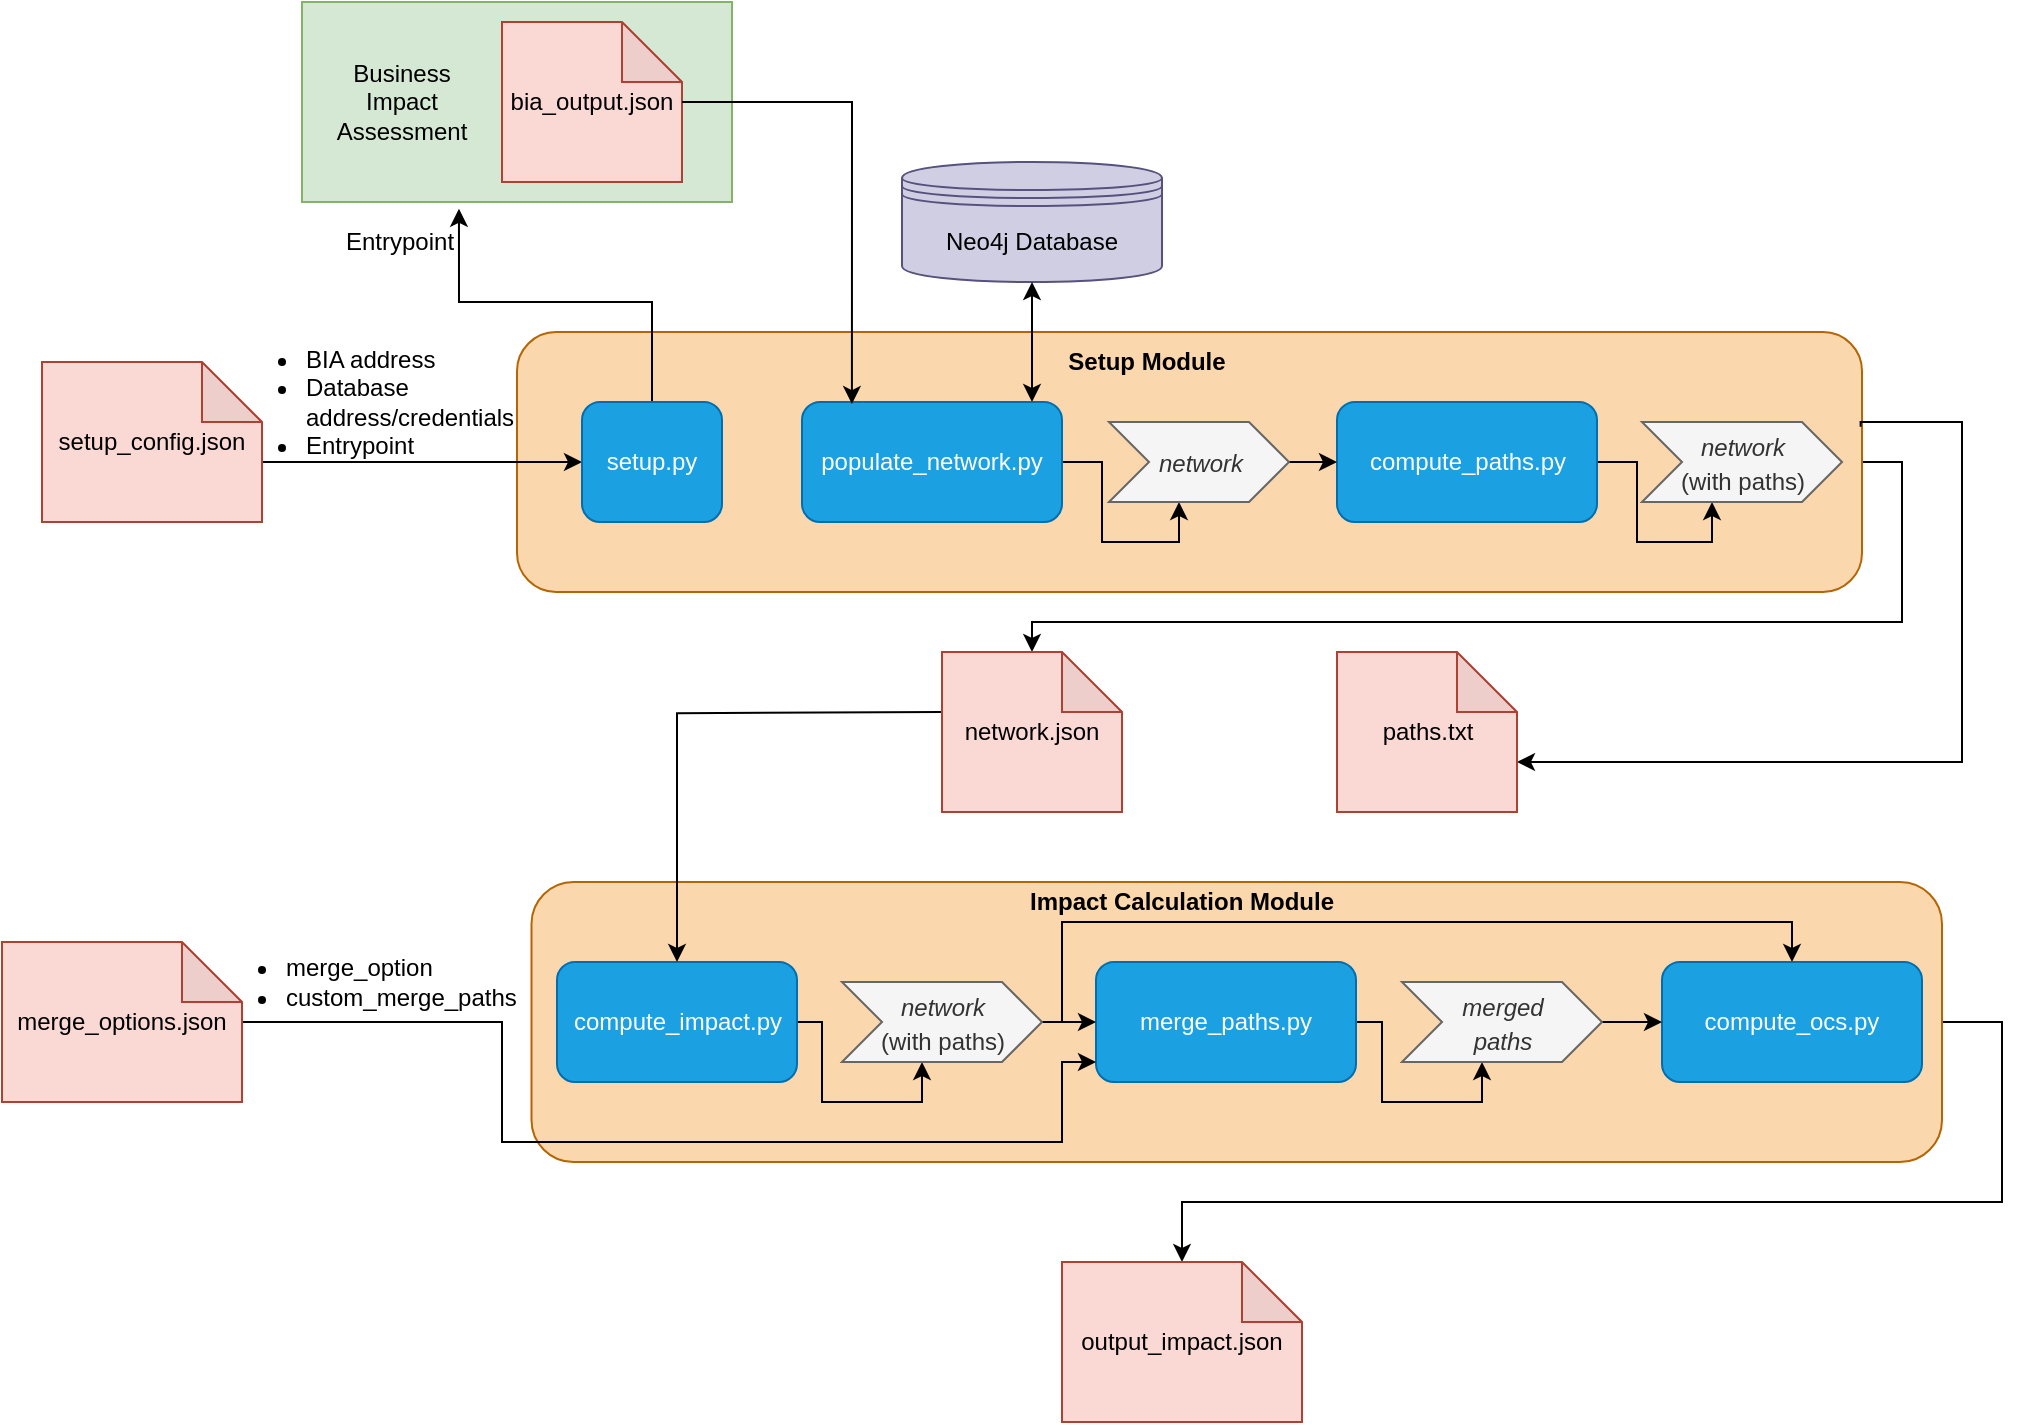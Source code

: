 <mxfile version="14.5.1" type="device"><diagram id="z6jWG4KKsVKpJ1sSrCKl" name="Página-1"><mxGraphModel dx="1848" dy="1769" grid="1" gridSize="10" guides="1" tooltips="1" connect="1" arrows="1" fold="1" page="1" pageScale="1" pageWidth="827" pageHeight="1169" math="0" shadow="0"><root><mxCell id="0"/><mxCell id="1" parent="0"/><mxCell id="iRYk4ycpcRfjOSmHXMLu-43" style="edgeStyle=orthogonalEdgeStyle;rounded=0;orthogonalLoop=1;jettySize=auto;html=1;entryX=0.5;entryY=0;entryDx=0;entryDy=0;exitX=1;exitY=0.5;exitDx=0;exitDy=0;entryPerimeter=0;" parent="1" source="iRYk4ycpcRfjOSmHXMLu-1" target="qWNifF2GJs52DtooZ2wC-32" edge="1"><mxGeometry relative="1" as="geometry"><Array as="points"><mxPoint x="810" y="220"/><mxPoint x="810" y="300"/><mxPoint x="375" y="300"/></Array><mxPoint x="390" y="330" as="targetPoint"/></mxGeometry></mxCell><mxCell id="iRYk4ycpcRfjOSmHXMLu-1" value="" style="rounded=1;whiteSpace=wrap;html=1;fillColor=#fad7ac;strokeColor=#b46504;" parent="1" vertex="1"><mxGeometry x="117.5" y="155" width="672.5" height="130" as="geometry"/></mxCell><mxCell id="qWNifF2GJs52DtooZ2wC-28" style="edgeStyle=orthogonalEdgeStyle;rounded=0;orthogonalLoop=1;jettySize=auto;html=1;entryX=0;entryY=0;entryDx=35;entryDy=40;entryPerimeter=0;" edge="1" parent="1" source="iRYk4ycpcRfjOSmHXMLu-3" target="qWNifF2GJs52DtooZ2wC-25"><mxGeometry relative="1" as="geometry"/></mxCell><mxCell id="iRYk4ycpcRfjOSmHXMLu-3" value="populate_network.py" style="rounded=1;whiteSpace=wrap;html=1;fillColor=#1ba1e2;strokeColor=#006EAF;fontColor=#ffffff;" parent="1" vertex="1"><mxGeometry x="260" y="190" width="130" height="60" as="geometry"/></mxCell><mxCell id="qWNifF2GJs52DtooZ2wC-31" style="edgeStyle=orthogonalEdgeStyle;rounded=0;orthogonalLoop=1;jettySize=auto;html=1;entryX=0;entryY=0;entryDx=35;entryDy=40;entryPerimeter=0;" edge="1" parent="1" source="iRYk4ycpcRfjOSmHXMLu-4" target="qWNifF2GJs52DtooZ2wC-30"><mxGeometry relative="1" as="geometry"/></mxCell><mxCell id="iRYk4ycpcRfjOSmHXMLu-4" value="compute_paths.py" style="rounded=1;whiteSpace=wrap;html=1;fillColor=#1ba1e2;strokeColor=#006EAF;fontColor=#ffffff;" parent="1" vertex="1"><mxGeometry x="527.5" y="190" width="130" height="60" as="geometry"/></mxCell><mxCell id="qWNifF2GJs52DtooZ2wC-6" style="edgeStyle=orthogonalEdgeStyle;rounded=0;orthogonalLoop=1;jettySize=auto;html=1;exitX=1.002;exitY=0.559;exitDx=0;exitDy=0;exitPerimeter=0;" edge="1" parent="1" source="qWNifF2GJs52DtooZ2wC-26" target="qWNifF2GJs52DtooZ2wC-2"><mxGeometry relative="1" as="geometry"><mxPoint x="30" y="220" as="sourcePoint"/><Array as="points"><mxPoint x="-30" y="220"/></Array></mxGeometry></mxCell><mxCell id="iRYk4ycpcRfjOSmHXMLu-8" value="" style="rounded=0;whiteSpace=wrap;html=1;fillColor=#d5e8d4;strokeColor=#82b366;" parent="1" vertex="1"><mxGeometry x="10" y="-10" width="215" height="100" as="geometry"/></mxCell><mxCell id="iRYk4ycpcRfjOSmHXMLu-11" value="Entrypoint" style="text;html=1;strokeColor=none;fillColor=none;align=left;verticalAlign=middle;whiteSpace=wrap;rounded=0;rotation=0;" parent="1" vertex="1"><mxGeometry x="30" y="100" width="50" height="20" as="geometry"/></mxCell><mxCell id="iRYk4ycpcRfjOSmHXMLu-65" style="edgeStyle=orthogonalEdgeStyle;rounded=0;orthogonalLoop=1;jettySize=auto;html=1;exitX=1;exitY=0.5;exitDx=0;exitDy=0;" parent="1" source="iRYk4ycpcRfjOSmHXMLu-46" edge="1"><mxGeometry relative="1" as="geometry"><Array as="points"><mxPoint x="860" y="500"/><mxPoint x="860" y="590"/><mxPoint x="450" y="590"/></Array><mxPoint x="450" y="620" as="targetPoint"/></mxGeometry></mxCell><mxCell id="iRYk4ycpcRfjOSmHXMLu-46" value="" style="rounded=1;whiteSpace=wrap;html=1;fillColor=#fad7ac;strokeColor=#b46504;" parent="1" vertex="1"><mxGeometry x="124.75" y="430" width="705.25" height="140" as="geometry"/></mxCell><mxCell id="qWNifF2GJs52DtooZ2wC-58" value="" style="edgeStyle=orthogonalEdgeStyle;rounded=0;orthogonalLoop=1;jettySize=auto;html=1;entryX=0;entryY=0;entryDx=40;entryDy=40;entryPerimeter=0;" edge="1" parent="1" source="iRYk4ycpcRfjOSmHXMLu-49" target="qWNifF2GJs52DtooZ2wC-56"><mxGeometry relative="1" as="geometry"><Array as="points"><mxPoint x="550" y="500"/><mxPoint x="550" y="540"/><mxPoint x="600" y="540"/></Array></mxGeometry></mxCell><mxCell id="iRYk4ycpcRfjOSmHXMLu-49" value="merge_paths.py" style="rounded=1;whiteSpace=wrap;html=1;fillColor=#1ba1e2;strokeColor=#006EAF;fontColor=#ffffff;" parent="1" vertex="1"><mxGeometry x="407" y="470" width="130" height="60" as="geometry"/></mxCell><mxCell id="iRYk4ycpcRfjOSmHXMLu-50" value="compute_ocs.py" style="rounded=1;whiteSpace=wrap;html=1;fillColor=#1ba1e2;strokeColor=#006EAF;fontColor=#ffffff;" parent="1" vertex="1"><mxGeometry x="690" y="470" width="130" height="60" as="geometry"/></mxCell><mxCell id="iRYk4ycpcRfjOSmHXMLu-63" style="edgeStyle=orthogonalEdgeStyle;rounded=0;orthogonalLoop=1;jettySize=auto;html=1;exitX=0.5;exitY=1;exitDx=0;exitDy=0;" parent="1" edge="1"><mxGeometry relative="1" as="geometry"><mxPoint x="302.5" y="510" as="sourcePoint"/><mxPoint x="302.5" y="510" as="targetPoint"/></mxGeometry></mxCell><mxCell id="qWNifF2GJs52DtooZ2wC-43" style="edgeStyle=orthogonalEdgeStyle;rounded=0;orthogonalLoop=1;jettySize=auto;html=1;entryX=0.365;entryY=1.034;entryDx=0;entryDy=0;entryPerimeter=0;" edge="1" parent="1" source="qWNifF2GJs52DtooZ2wC-2" target="iRYk4ycpcRfjOSmHXMLu-8"><mxGeometry relative="1" as="geometry"/></mxCell><mxCell id="qWNifF2GJs52DtooZ2wC-2" value="setup.py" style="rounded=1;whiteSpace=wrap;html=1;fillColor=#1ba1e2;strokeColor=#006EAF;fontColor=#ffffff;" vertex="1" parent="1"><mxGeometry x="150" y="190" width="70" height="60" as="geometry"/></mxCell><mxCell id="qWNifF2GJs52DtooZ2wC-7" value="&lt;b&gt;Setup Module&lt;/b&gt;" style="text;html=1;strokeColor=none;fillColor=none;align=center;verticalAlign=middle;whiteSpace=wrap;rounded=0;" vertex="1" parent="1"><mxGeometry x="380" y="160" width="105" height="20" as="geometry"/></mxCell><mxCell id="qWNifF2GJs52DtooZ2wC-11" value="" style="edgeStyle=orthogonalEdgeStyle;rounded=0;orthogonalLoop=1;jettySize=auto;html=1;entryX=0;entryY=0;entryDx=40;entryDy=40;entryPerimeter=0;" edge="1" parent="1" source="qWNifF2GJs52DtooZ2wC-9" target="qWNifF2GJs52DtooZ2wC-51"><mxGeometry relative="1" as="geometry"><mxPoint x="277.5" y="500.059" as="targetPoint"/><Array as="points"><mxPoint x="270" y="500"/><mxPoint x="270" y="540"/><mxPoint x="320" y="540"/></Array></mxGeometry></mxCell><mxCell id="qWNifF2GJs52DtooZ2wC-9" value="compute_impact.py" style="rounded=1;whiteSpace=wrap;html=1;fillColor=#1ba1e2;strokeColor=#006EAF;fontColor=#ffffff;" vertex="1" parent="1"><mxGeometry x="137.5" y="470" width="120" height="60" as="geometry"/></mxCell><mxCell id="qWNifF2GJs52DtooZ2wC-10" style="edgeStyle=orthogonalEdgeStyle;rounded=0;orthogonalLoop=1;jettySize=auto;html=1;" edge="1" parent="1" target="qWNifF2GJs52DtooZ2wC-9"><mxGeometry relative="1" as="geometry"><mxPoint x="330" y="345.059" as="sourcePoint"/></mxGeometry></mxCell><mxCell id="qWNifF2GJs52DtooZ2wC-12" value="&lt;b&gt;Impact Calculation Module&lt;/b&gt;" style="text;html=1;strokeColor=none;fillColor=none;align=center;verticalAlign=middle;whiteSpace=wrap;rounded=0;" vertex="1" parent="1"><mxGeometry x="363" y="430" width="174" height="20" as="geometry"/></mxCell><mxCell id="qWNifF2GJs52DtooZ2wC-15" value="&lt;span&gt;Neo4j Database&lt;/span&gt;" style="shape=datastore;whiteSpace=wrap;html=1;fillColor=#d0cee2;strokeColor=#56517e;" vertex="1" parent="1"><mxGeometry x="310" y="70" width="130" height="60" as="geometry"/></mxCell><mxCell id="qWNifF2GJs52DtooZ2wC-16" value="" style="endArrow=classic;startArrow=classic;html=1;entryX=0.5;entryY=1;entryDx=0;entryDy=0;" edge="1" parent="1" target="qWNifF2GJs52DtooZ2wC-15"><mxGeometry width="50" height="50" relative="1" as="geometry"><mxPoint x="375" y="190" as="sourcePoint"/><mxPoint x="371" y="130" as="targetPoint"/></mxGeometry></mxCell><mxCell id="qWNifF2GJs52DtooZ2wC-23" value="&lt;ul&gt;&lt;li&gt;&lt;span&gt;BIA address&lt;/span&gt;&lt;/li&gt;&lt;li&gt;&lt;span&gt;Database address/credentials&lt;/span&gt;&lt;/li&gt;&lt;li&gt;&lt;span&gt;Entrypoint&lt;/span&gt;&lt;/li&gt;&lt;/ul&gt;" style="text;html=1;strokeColor=none;fillColor=none;align=left;verticalAlign=middle;whiteSpace=wrap;rounded=0;" vertex="1" parent="1"><mxGeometry x="-30" y="170" width="132.5" height="40" as="geometry"/></mxCell><mxCell id="qWNifF2GJs52DtooZ2wC-46" value="" style="edgeStyle=orthogonalEdgeStyle;rounded=0;orthogonalLoop=1;jettySize=auto;html=1;" edge="1" parent="1" source="qWNifF2GJs52DtooZ2wC-25" target="iRYk4ycpcRfjOSmHXMLu-4"><mxGeometry relative="1" as="geometry"/></mxCell><mxCell id="qWNifF2GJs52DtooZ2wC-25" value="&lt;i style=&quot;font-size: 12px&quot;&gt;network&lt;/i&gt;" style="html=1;shape=mxgraph.infographic.ribbonSimple;notch1=20;notch2=20;align=center;verticalAlign=middle;fontSize=14;fontStyle=0;fillColor=#f5f5f5;strokeColor=#666666;fontColor=#333333;" vertex="1" parent="1"><mxGeometry x="413.5" y="200" width="90" height="40" as="geometry"/></mxCell><mxCell id="qWNifF2GJs52DtooZ2wC-26" value="&lt;span&gt;setup_config.json&lt;/span&gt;" style="shape=note;whiteSpace=wrap;html=1;backgroundOutline=1;darkOpacity=0.05;fillColor=#fad9d5;strokeColor=#ae4132;" vertex="1" parent="1"><mxGeometry x="-120" y="170" width="110" height="80" as="geometry"/></mxCell><mxCell id="qWNifF2GJs52DtooZ2wC-37" style="edgeStyle=orthogonalEdgeStyle;rounded=0;orthogonalLoop=1;jettySize=auto;html=1;entryX=0;entryY=0;entryDx=90;entryDy=55;entryPerimeter=0;exitX=0.999;exitY=0.364;exitDx=0;exitDy=0;exitPerimeter=0;" edge="1" parent="1" source="iRYk4ycpcRfjOSmHXMLu-1" target="qWNifF2GJs52DtooZ2wC-34"><mxGeometry relative="1" as="geometry"><Array as="points"><mxPoint x="789" y="200"/><mxPoint x="840" y="200"/><mxPoint x="840" y="370"/></Array></mxGeometry></mxCell><mxCell id="qWNifF2GJs52DtooZ2wC-30" value="&lt;span style=&quot;font-size: 12px&quot;&gt;&lt;i&gt;network &lt;/i&gt;&lt;br&gt;(with paths)&lt;/span&gt;" style="html=1;shape=mxgraph.infographic.ribbonSimple;notch1=20;notch2=20;align=center;verticalAlign=middle;fontSize=14;fontStyle=0;fillColor=#f5f5f5;strokeColor=#666666;fontColor=#333333;" vertex="1" parent="1"><mxGeometry x="680" y="200" width="100" height="40" as="geometry"/></mxCell><mxCell id="qWNifF2GJs52DtooZ2wC-32" value="network.json" style="shape=note;whiteSpace=wrap;html=1;backgroundOutline=1;darkOpacity=0.05;fillColor=#fad9d5;strokeColor=#ae4132;" vertex="1" parent="1"><mxGeometry x="330" y="315" width="90" height="80" as="geometry"/></mxCell><mxCell id="qWNifF2GJs52DtooZ2wC-34" value="paths.txt" style="shape=note;whiteSpace=wrap;html=1;backgroundOutline=1;darkOpacity=0.05;fillColor=#fad9d5;strokeColor=#ae4132;" vertex="1" parent="1"><mxGeometry x="527.5" y="315" width="90" height="80" as="geometry"/></mxCell><mxCell id="qWNifF2GJs52DtooZ2wC-38" value="bia_output.json" style="shape=note;whiteSpace=wrap;html=1;backgroundOutline=1;darkOpacity=0.05;fillColor=#fad9d5;strokeColor=#ae4132;" vertex="1" parent="1"><mxGeometry x="110" width="90" height="80" as="geometry"/></mxCell><mxCell id="qWNifF2GJs52DtooZ2wC-39" value="Business Impact Assessment" style="text;html=1;strokeColor=none;fillColor=none;align=center;verticalAlign=middle;whiteSpace=wrap;rounded=0;" vertex="1" parent="1"><mxGeometry x="40" y="30" width="40" height="20" as="geometry"/></mxCell><mxCell id="qWNifF2GJs52DtooZ2wC-5" style="edgeStyle=orthogonalEdgeStyle;rounded=0;orthogonalLoop=1;jettySize=auto;html=1;entryX=0.192;entryY=0.017;entryDx=0;entryDy=0;entryPerimeter=0;" edge="1" parent="1" source="qWNifF2GJs52DtooZ2wC-38" target="iRYk4ycpcRfjOSmHXMLu-3"><mxGeometry relative="1" as="geometry"/></mxCell><mxCell id="qWNifF2GJs52DtooZ2wC-50" value="" style="edgeStyle=orthogonalEdgeStyle;rounded=0;orthogonalLoop=1;jettySize=auto;html=1;" edge="1" parent="1" source="qWNifF2GJs52DtooZ2wC-47"><mxGeometry relative="1" as="geometry"><mxPoint x="407" y="520" as="targetPoint"/><Array as="points"><mxPoint x="110" y="500"/><mxPoint x="110" y="560"/><mxPoint x="390" y="560"/><mxPoint x="390" y="520"/></Array></mxGeometry></mxCell><mxCell id="qWNifF2GJs52DtooZ2wC-47" value="merge_options.json" style="shape=note;whiteSpace=wrap;html=1;backgroundOutline=1;darkOpacity=0.05;fillColor=#fad9d5;strokeColor=#ae4132;" vertex="1" parent="1"><mxGeometry x="-140" y="460" width="120" height="80" as="geometry"/></mxCell><mxCell id="qWNifF2GJs52DtooZ2wC-48" value="&lt;ul&gt;&lt;li&gt;&lt;span&gt;merge_option&lt;/span&gt;&lt;/li&gt;&lt;li&gt;&lt;span&gt;custom_merge_paths&lt;/span&gt;&lt;/li&gt;&lt;/ul&gt;" style="text;html=1;strokeColor=none;fillColor=none;align=left;verticalAlign=middle;whiteSpace=wrap;rounded=0;" vertex="1" parent="1"><mxGeometry x="-40" y="470" width="120" height="20" as="geometry"/></mxCell><mxCell id="qWNifF2GJs52DtooZ2wC-54" value="" style="edgeStyle=orthogonalEdgeStyle;rounded=0;orthogonalLoop=1;jettySize=auto;html=1;" edge="1" parent="1" source="qWNifF2GJs52DtooZ2wC-51" target="iRYk4ycpcRfjOSmHXMLu-49"><mxGeometry relative="1" as="geometry"/></mxCell><mxCell id="qWNifF2GJs52DtooZ2wC-60" style="edgeStyle=orthogonalEdgeStyle;rounded=0;orthogonalLoop=1;jettySize=auto;html=1;entryX=0.5;entryY=0;entryDx=0;entryDy=0;" edge="1" parent="1" source="qWNifF2GJs52DtooZ2wC-51" target="iRYk4ycpcRfjOSmHXMLu-50"><mxGeometry relative="1" as="geometry"><Array as="points"><mxPoint x="390" y="500"/><mxPoint x="390" y="450"/><mxPoint x="755" y="450"/></Array></mxGeometry></mxCell><mxCell id="qWNifF2GJs52DtooZ2wC-51" value="&lt;span style=&quot;font-size: 12px&quot;&gt;&lt;i&gt;network &lt;/i&gt;&lt;br&gt;(with paths)&lt;/span&gt;" style="html=1;shape=mxgraph.infographic.ribbonSimple;notch1=20;notch2=20;align=center;verticalAlign=middle;fontSize=14;fontStyle=0;fillColor=#f5f5f5;strokeColor=#666666;fontColor=#333333;" vertex="1" parent="1"><mxGeometry x="280" y="480" width="100" height="40" as="geometry"/></mxCell><mxCell id="qWNifF2GJs52DtooZ2wC-59" value="" style="edgeStyle=orthogonalEdgeStyle;rounded=0;orthogonalLoop=1;jettySize=auto;html=1;" edge="1" parent="1" source="qWNifF2GJs52DtooZ2wC-56" target="iRYk4ycpcRfjOSmHXMLu-50"><mxGeometry relative="1" as="geometry"/></mxCell><mxCell id="qWNifF2GJs52DtooZ2wC-56" value="&lt;span style=&quot;font-size: 12px&quot;&gt;&lt;i&gt;merged &lt;br&gt;paths&lt;/i&gt;&lt;/span&gt;" style="html=1;shape=mxgraph.infographic.ribbonSimple;notch1=20;notch2=20;align=center;verticalAlign=middle;fontSize=14;fontStyle=0;fillColor=#f5f5f5;strokeColor=#666666;fontColor=#333333;" vertex="1" parent="1"><mxGeometry x="560" y="480" width="100" height="40" as="geometry"/></mxCell><mxCell id="qWNifF2GJs52DtooZ2wC-57" value="output_impact.json" style="shape=note;whiteSpace=wrap;html=1;backgroundOutline=1;darkOpacity=0.05;fillColor=#fad9d5;strokeColor=#ae4132;" vertex="1" parent="1"><mxGeometry x="390" y="620" width="120" height="80" as="geometry"/></mxCell></root></mxGraphModel></diagram></mxfile>